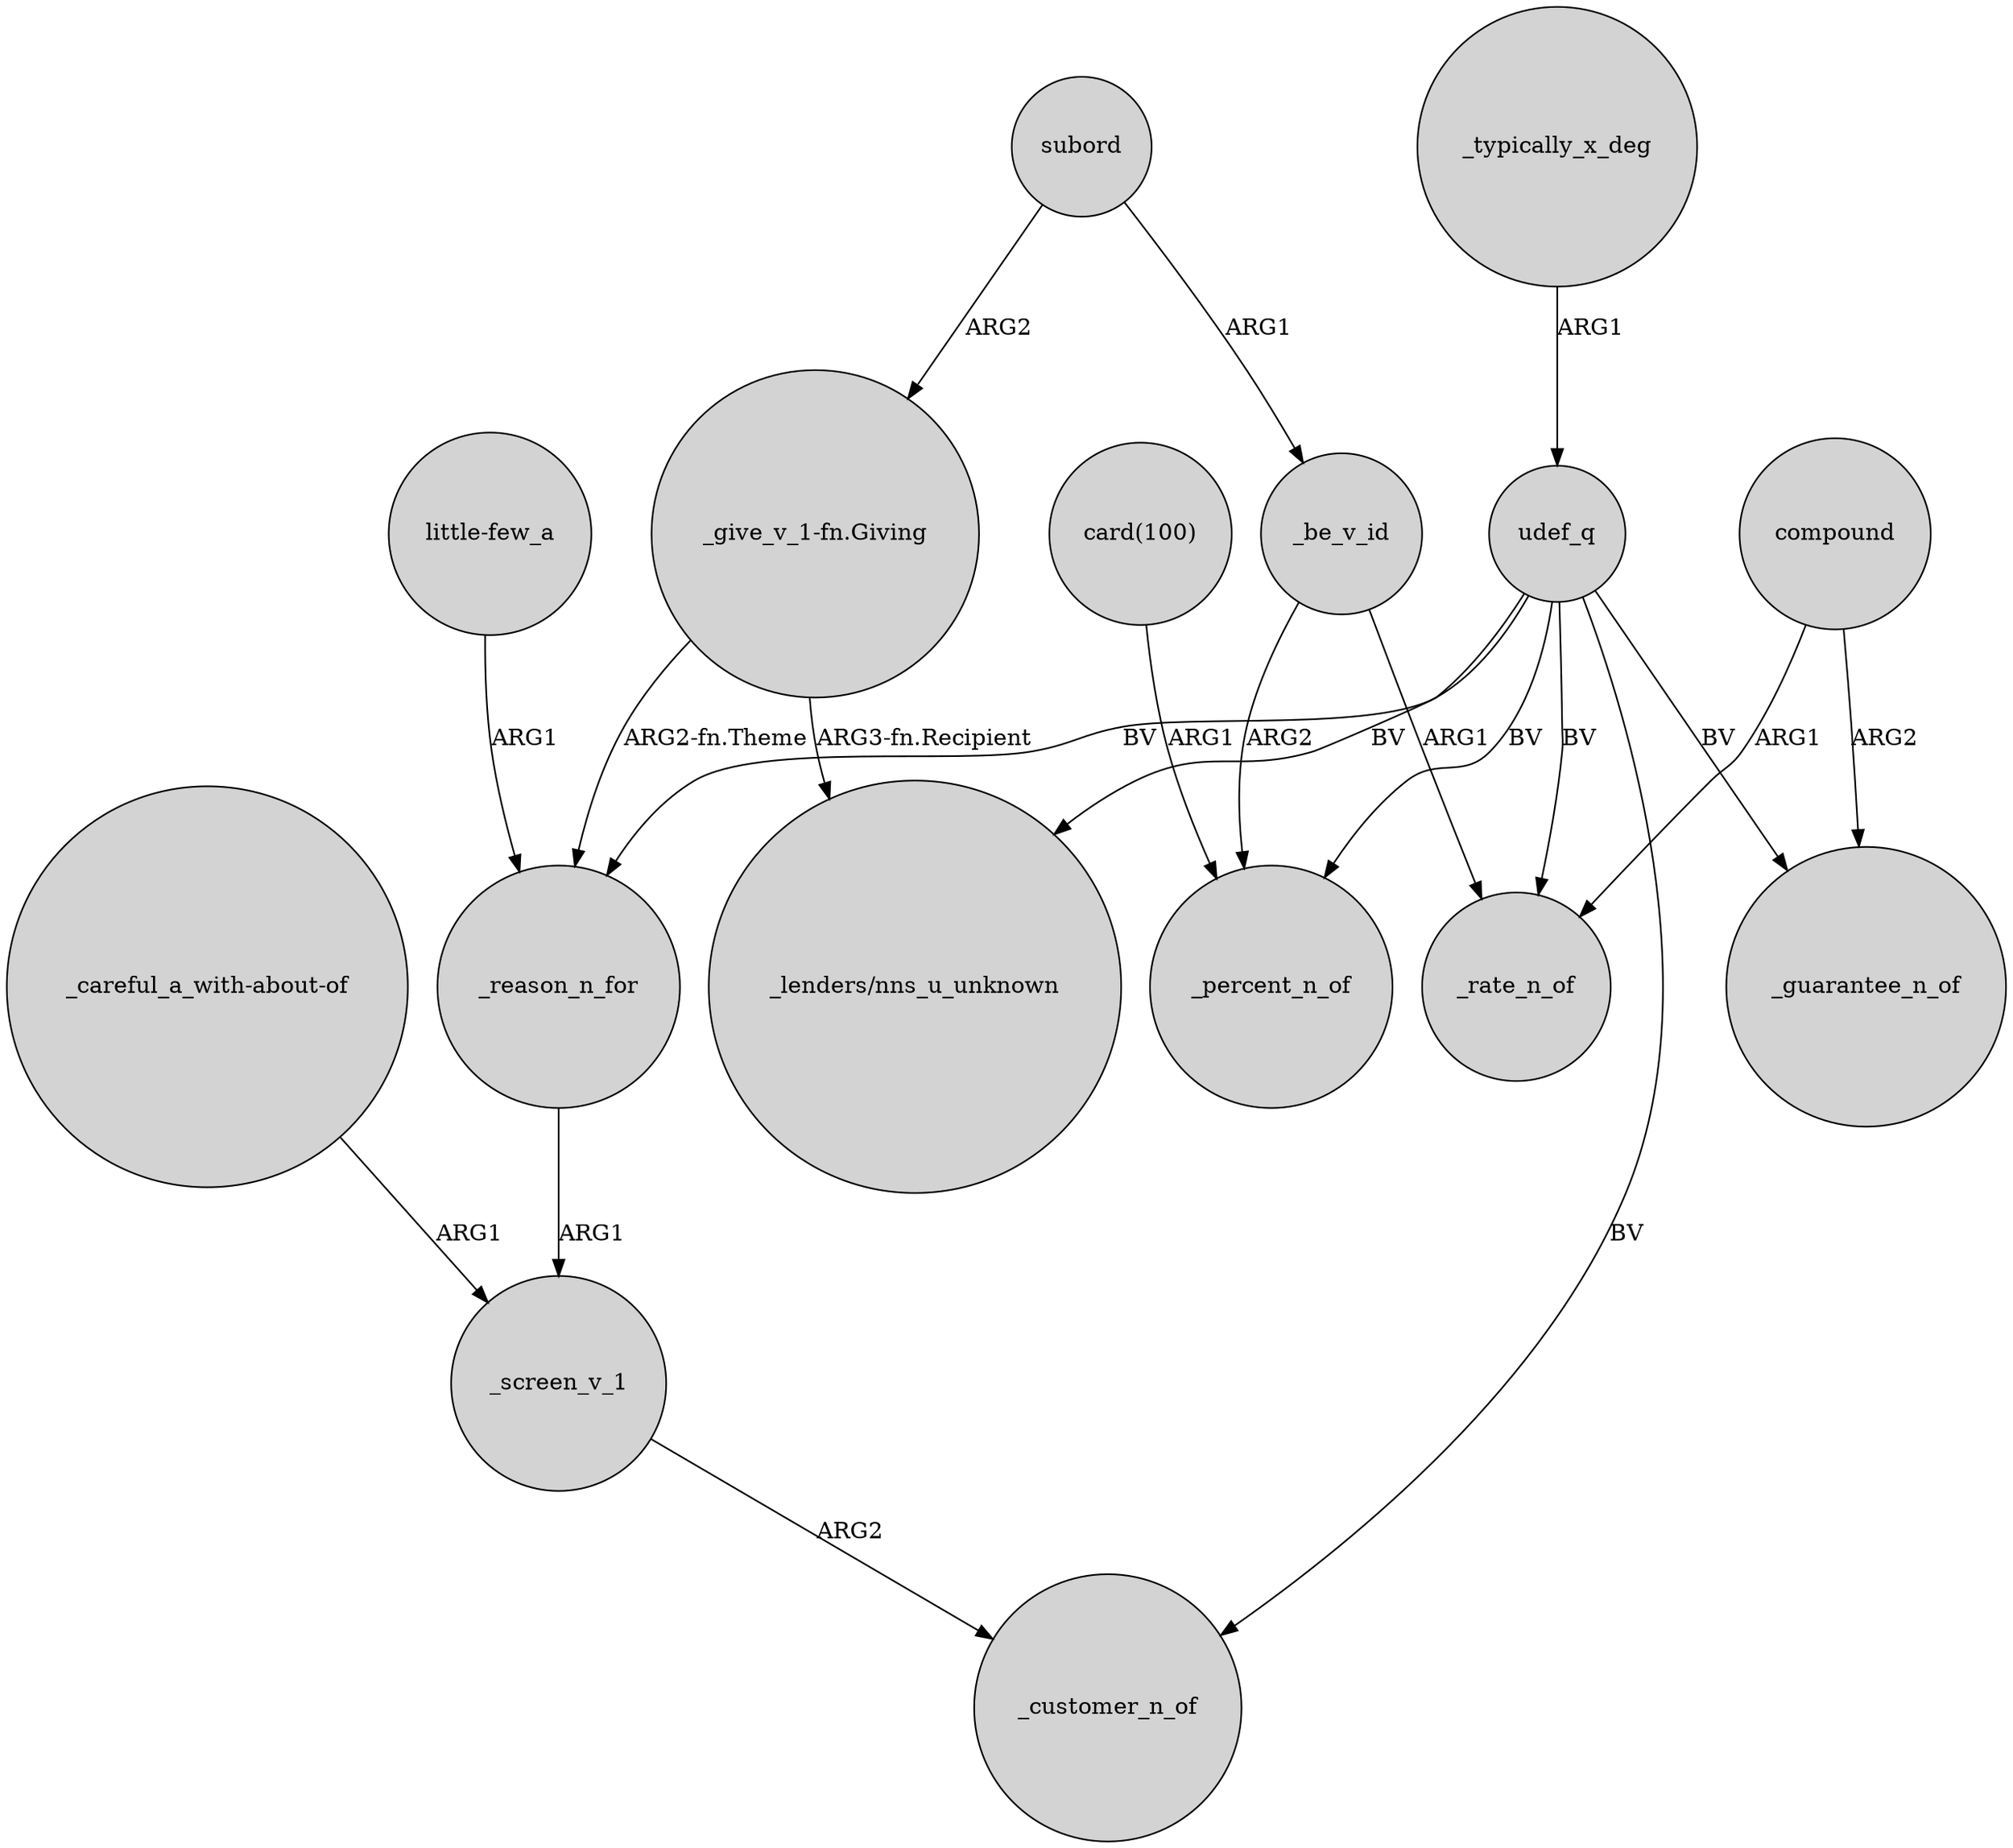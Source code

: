 digraph {
	node [shape=circle style=filled]
	_be_v_id -> _percent_n_of [label=ARG2]
	subord -> _be_v_id [label=ARG1]
	udef_q -> _reason_n_for [label=BV]
	"_give_v_1-fn.Giving" -> "_lenders/nns_u_unknown" [label="ARG3-fn.Recipient"]
	_typically_x_deg -> udef_q [label=ARG1]
	udef_q -> "_lenders/nns_u_unknown" [label=BV]
	compound -> _rate_n_of [label=ARG1]
	udef_q -> _guarantee_n_of [label=BV]
	udef_q -> _rate_n_of [label=BV]
	"_careful_a_with-about-of" -> _screen_v_1 [label=ARG1]
	_reason_n_for -> _screen_v_1 [label=ARG1]
	_screen_v_1 -> _customer_n_of [label=ARG2]
	compound -> _guarantee_n_of [label=ARG2]
	"little-few_a" -> _reason_n_for [label=ARG1]
	_be_v_id -> _rate_n_of [label=ARG1]
	udef_q -> _customer_n_of [label=BV]
	"_give_v_1-fn.Giving" -> _reason_n_for [label="ARG2-fn.Theme"]
	subord -> "_give_v_1-fn.Giving" [label=ARG2]
	udef_q -> _percent_n_of [label=BV]
	"card(100)" -> _percent_n_of [label=ARG1]
}
